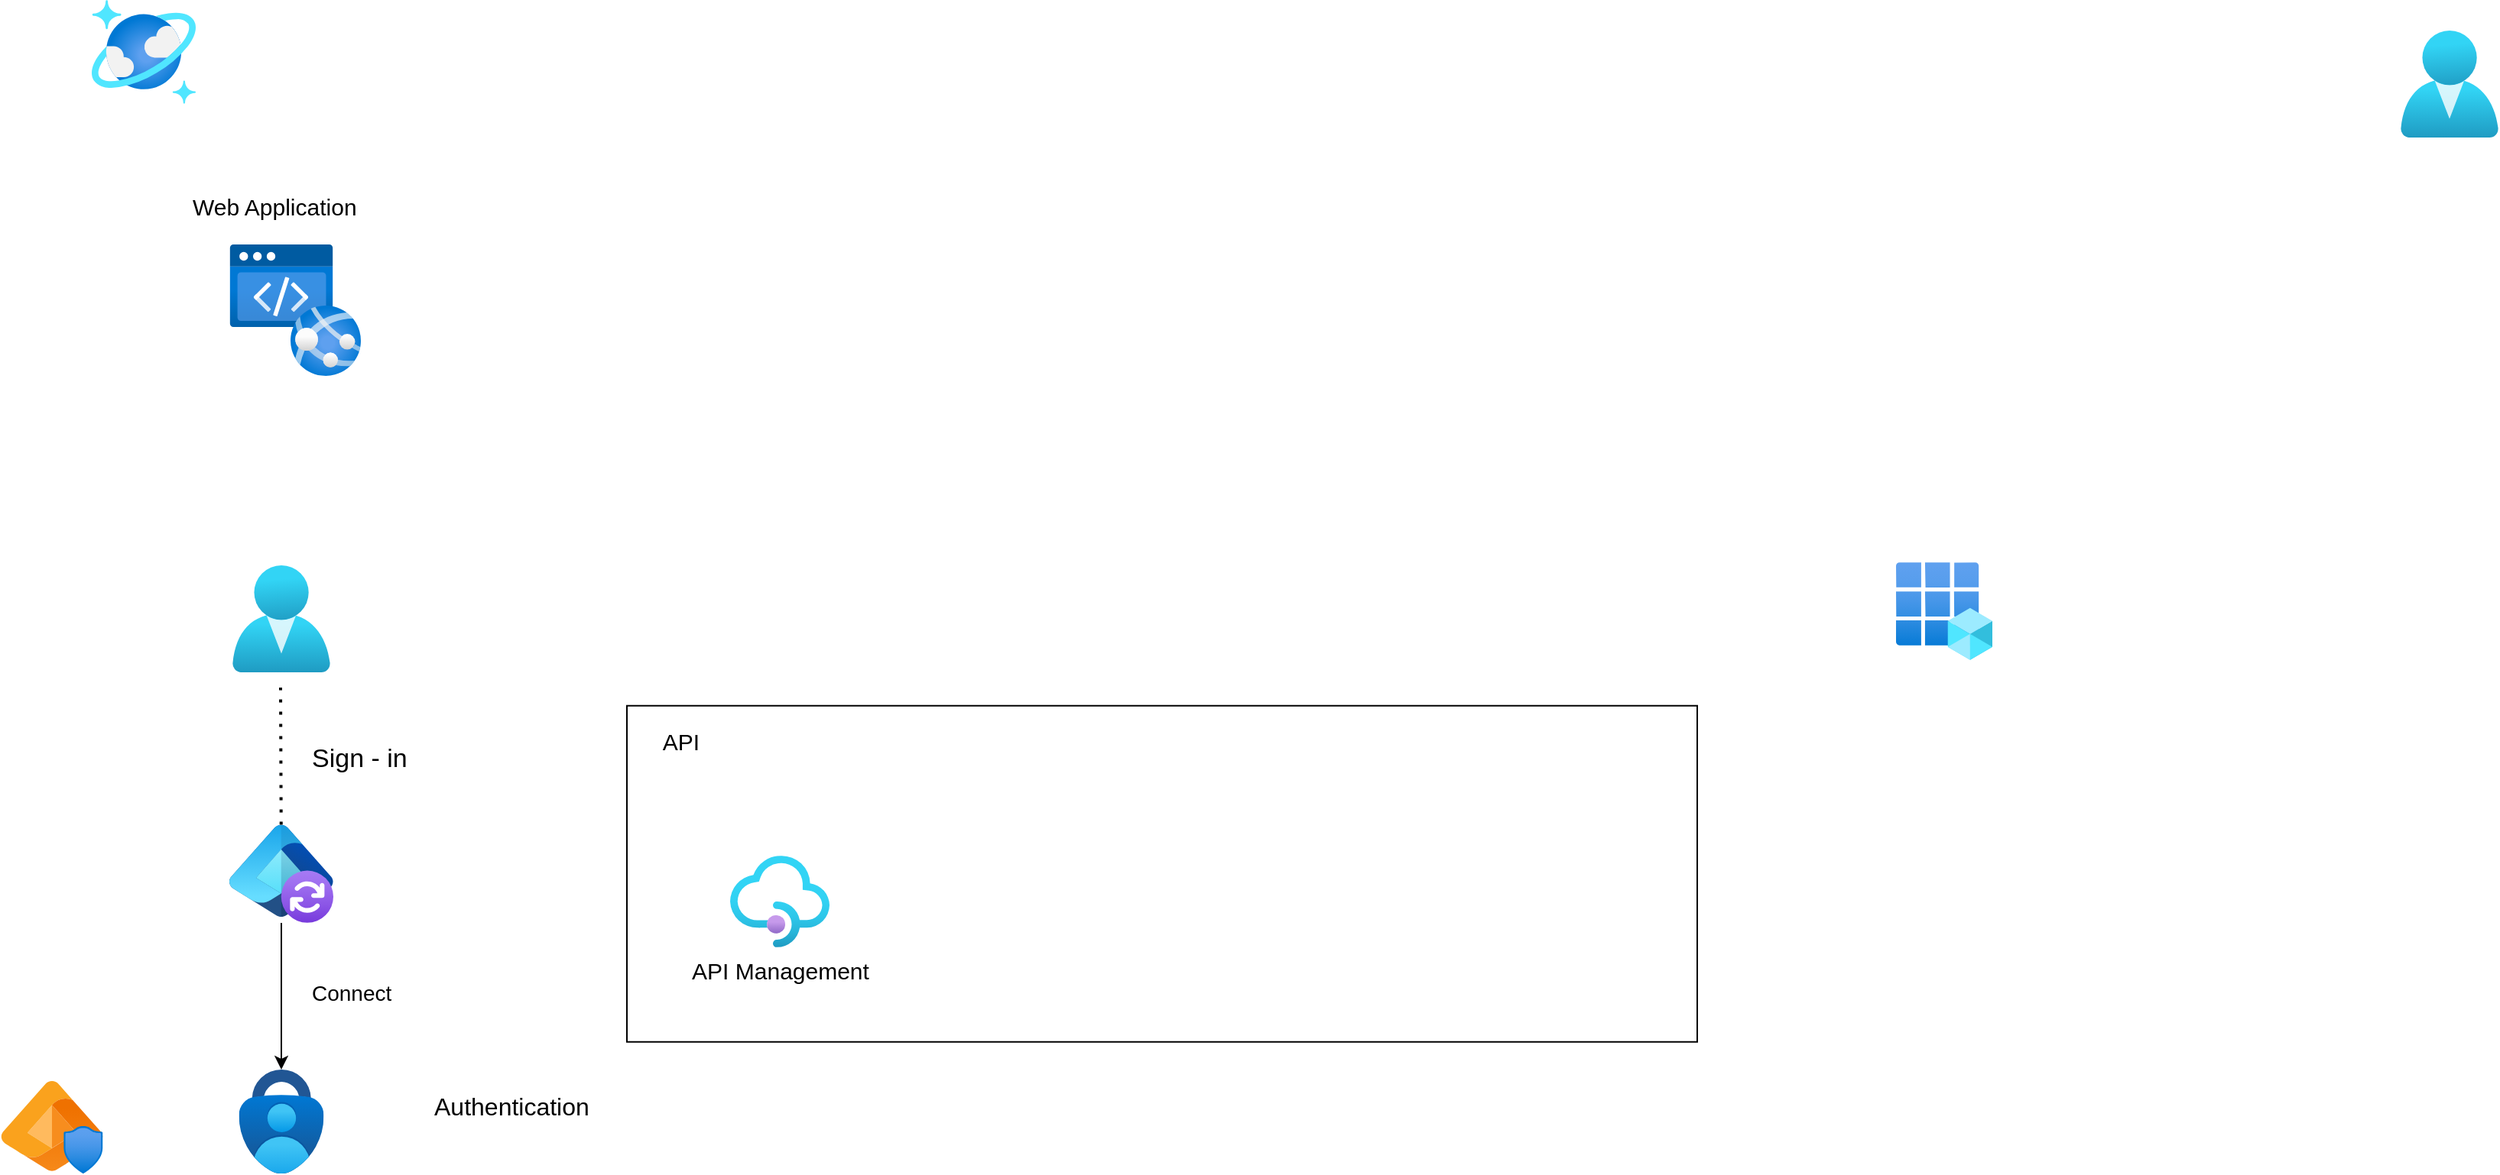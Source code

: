 <mxfile version="26.2.14">
  <diagram name="Basic Azure Infra" id="8QL8cq4_IUGfIG134slR">
    <mxGraphModel dx="2485" dy="917" grid="1" gridSize="10" guides="1" tooltips="1" connect="1" arrows="1" fold="1" page="1" pageScale="1" pageWidth="850" pageHeight="1100" math="0" shadow="0">
      <root>
        <mxCell id="0" />
        <mxCell id="1" parent="0" />
        <mxCell id="nWGUvMKUbBhebpgArSp3-19" value="" style="image;aspect=fixed;html=1;points=[];align=center;fontSize=12;image=img/lib/azure2/databases/Azure_Cosmos_DB.svg;" vertex="1" parent="1">
          <mxGeometry x="-340" y="70" width="68" height="68" as="geometry" />
        </mxCell>
        <mxCell id="nWGUvMKUbBhebpgArSp3-34" value="" style="image;aspect=fixed;html=1;points=[];align=center;fontSize=12;image=img/lib/azure2/identity/Users.svg;" vertex="1" parent="1">
          <mxGeometry x="-248" y="440" width="64" height="70" as="geometry" />
        </mxCell>
        <mxCell id="nWGUvMKUbBhebpgArSp3-35" value="" style="image;aspect=fixed;html=1;points=[];align=center;fontSize=12;image=img/lib/azure2/identity/Users.svg;" vertex="1" parent="1">
          <mxGeometry x="1170" y="90" width="64" height="70" as="geometry" />
        </mxCell>
        <mxCell id="nWGUvMKUbBhebpgArSp3-47" style="edgeStyle=orthogonalEdgeStyle;rounded=0;orthogonalLoop=1;jettySize=auto;html=1;" edge="1" parent="1" source="nWGUvMKUbBhebpgArSp3-39">
          <mxGeometry relative="1" as="geometry">
            <mxPoint x="-216" y="770" as="targetPoint" />
          </mxGeometry>
        </mxCell>
        <mxCell id="nWGUvMKUbBhebpgArSp3-39" value="" style="image;aspect=fixed;html=1;points=[];align=center;fontSize=12;image=img/lib/azure2/identity/Entra_Connect.svg;" vertex="1" parent="1">
          <mxGeometry x="-250" y="609.76" width="68" height="64.24" as="geometry" />
        </mxCell>
        <mxCell id="nWGUvMKUbBhebpgArSp3-40" value="" style="image;aspect=fixed;html=1;points=[];align=center;fontSize=12;image=img/lib/azure2/identity/Entra_ID_Protection.svg;" vertex="1" parent="1">
          <mxGeometry x="-400" y="777.56" width="68" height="60.44" as="geometry" />
        </mxCell>
        <mxCell id="nWGUvMKUbBhebpgArSp3-41" value="&lt;font style=&quot;font-size: 17px;&quot;&gt;Sign - in&amp;nbsp;&lt;/font&gt;" style="text;html=1;whiteSpace=wrap;overflow=hidden;rounded=0;" vertex="1" parent="1">
          <mxGeometry x="-198" y="550" width="80" height="30" as="geometry" />
        </mxCell>
        <mxCell id="nWGUvMKUbBhebpgArSp3-43" value="&lt;font style=&quot;font-size: 16px;&quot;&gt;Authentication&lt;/font&gt;&amp;nbsp;" style="text;html=1;whiteSpace=wrap;overflow=hidden;rounded=0;" vertex="1" parent="1">
          <mxGeometry x="-118" y="777.56" width="110" height="30" as="geometry" />
        </mxCell>
        <mxCell id="nWGUvMKUbBhebpgArSp3-45" value="" style="image;aspect=fixed;html=1;points=[];align=center;fontSize=12;image=img/lib/azure2/security/Multifactor_Authentication.svg;" vertex="1" parent="1">
          <mxGeometry x="-243.7" y="770" width="55.4" height="68" as="geometry" />
        </mxCell>
        <mxCell id="nWGUvMKUbBhebpgArSp3-46" value="" style="image;aspect=fixed;html=1;points=[];align=center;fontSize=12;image=img/lib/azure2/identity/App_Registrations.svg;" vertex="1" parent="1">
          <mxGeometry x="840" y="438" width="63" height="64" as="geometry" />
        </mxCell>
        <mxCell id="nWGUvMKUbBhebpgArSp3-48" value="&lt;font style=&quot;font-size: 14px;&quot;&gt;Connect&lt;/font&gt;" style="text;html=1;whiteSpace=wrap;overflow=hidden;rounded=0;" vertex="1" parent="1">
          <mxGeometry x="-198" y="705" width="60" height="30" as="geometry" />
        </mxCell>
        <mxCell id="nWGUvMKUbBhebpgArSp3-51" value="" style="endArrow=none;dashed=1;html=1;dashPattern=1 3;strokeWidth=2;rounded=0;" edge="1" parent="1" source="nWGUvMKUbBhebpgArSp3-39">
          <mxGeometry width="50" height="50" relative="1" as="geometry">
            <mxPoint x="-216.5" y="600" as="sourcePoint" />
            <mxPoint x="-216.5" y="520" as="targetPoint" />
          </mxGeometry>
        </mxCell>
        <mxCell id="nWGUvMKUbBhebpgArSp3-52" value="" style="image;aspect=fixed;html=1;points=[];align=center;fontSize=12;image=img/lib/azure2/preview/Static_Apps.svg;" vertex="1" parent="1">
          <mxGeometry x="-250" y="230" width="68" height="54" as="geometry" />
        </mxCell>
        <mxCell id="nWGUvMKUbBhebpgArSp3-53" value="" style="image;aspect=fixed;html=1;points=[];align=center;fontSize=12;image=img/lib/azure2/app_services/App_Services.svg;" vertex="1" parent="1">
          <mxGeometry x="-210" y="270" width="46" height="46" as="geometry" />
        </mxCell>
        <mxCell id="nWGUvMKUbBhebpgArSp3-54" value="&lt;font style=&quot;font-size: 15px;&quot;&gt;Web Application&lt;/font&gt;" style="text;html=1;whiteSpace=wrap;overflow=hidden;rounded=0;" vertex="1" parent="1">
          <mxGeometry x="-276" y="190" width="120" height="30" as="geometry" />
        </mxCell>
        <mxCell id="nWGUvMKUbBhebpgArSp3-56" value="" style="image;aspect=fixed;html=1;points=[];align=center;fontSize=12;image=img/lib/azure2/app_services/API_Management_Services.svg;" vertex="1" parent="1">
          <mxGeometry x="77.5" y="630" width="65" height="60" as="geometry" />
        </mxCell>
        <mxCell id="nWGUvMKUbBhebpgArSp3-60" value="&lt;font style=&quot;font-size: 15px;&quot;&gt;API Management&lt;/font&gt;" style="text;html=1;align=center;verticalAlign=middle;resizable=0;points=[];autosize=1;strokeColor=none;fillColor=none;" vertex="1" parent="1">
          <mxGeometry x="40" y="690" width="140" height="30" as="geometry" />
        </mxCell>
        <mxCell id="nWGUvMKUbBhebpgArSp3-63" value="" style="rounded=0;whiteSpace=wrap;html=1;fillColor=none;" vertex="1" parent="1">
          <mxGeometry x="10" y="531.88" width="700" height="220" as="geometry" />
        </mxCell>
        <mxCell id="nWGUvMKUbBhebpgArSp3-64" value="&lt;font style=&quot;font-size: 15px;&quot;&gt;API&lt;/font&gt;" style="text;html=1;align=center;verticalAlign=middle;resizable=0;points=[];autosize=1;strokeColor=none;fillColor=none;" vertex="1" parent="1">
          <mxGeometry x="20" y="540" width="50" height="30" as="geometry" />
        </mxCell>
      </root>
    </mxGraphModel>
  </diagram>
</mxfile>
